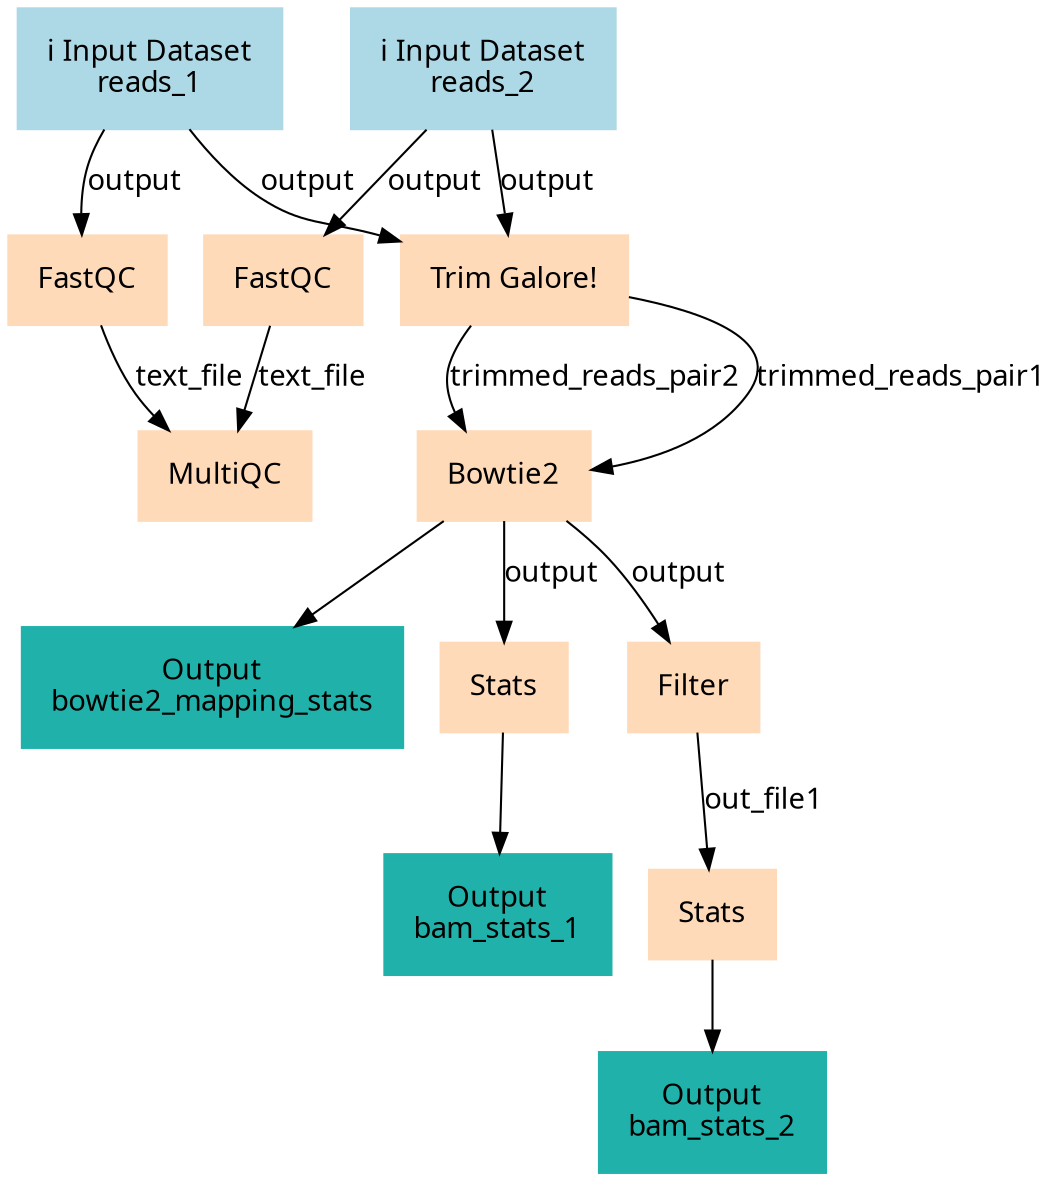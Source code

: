 digraph main {
  node [fontname="Atkinson Hyperlegible", shape=box, color=white,style=filled,color=peachpuff,margin="0.2,0.2"];
  edge [fontname="Atkinson Hyperlegible"];
  0[color=lightblue,label="ℹ️ Input Dataset\nreads_1"]
  1[color=lightblue,label="ℹ️ Input Dataset\nreads_2"]
  2[label="FastQC"]
  0 -> 2 [label="output"]
  3[label="FastQC"]
  1 -> 3 [label="output"]
  4[label="Trim Galore!"]
  0 -> 4 [label="output"]
  1 -> 4 [label="output"]
  5[label="MultiQC"]
  3 -> 5 [label="text_file"]
  2 -> 5 [label="text_file"]
  6[label="Bowtie2"]
  4 -> 6 [label="trimmed_reads_pair1"]
  4 -> 6 [label="trimmed_reads_pair2"]
  kd267491228a645f3ac486635eabe47b7[color=lightseagreen,label="Output\nbowtie2_mapping_stats"]
  6 -> kd267491228a645f3ac486635eabe47b7
  7[label="Stats"]
  6 -> 7 [label="output"]
  k96de3c0c4d7e423b8e9b9a12a011d726[color=lightseagreen,label="Output\nbam_stats_1"]
  7 -> k96de3c0c4d7e423b8e9b9a12a011d726
  8[label="Filter"]
  6 -> 8 [label="output"]
  9[label="Stats"]
  8 -> 9 [label="out_file1"]
  k9603a94adcd84c1f89cdbb31d8572783[color=lightseagreen,label="Output\nbam_stats_2"]
  9 -> k9603a94adcd84c1f89cdbb31d8572783
}